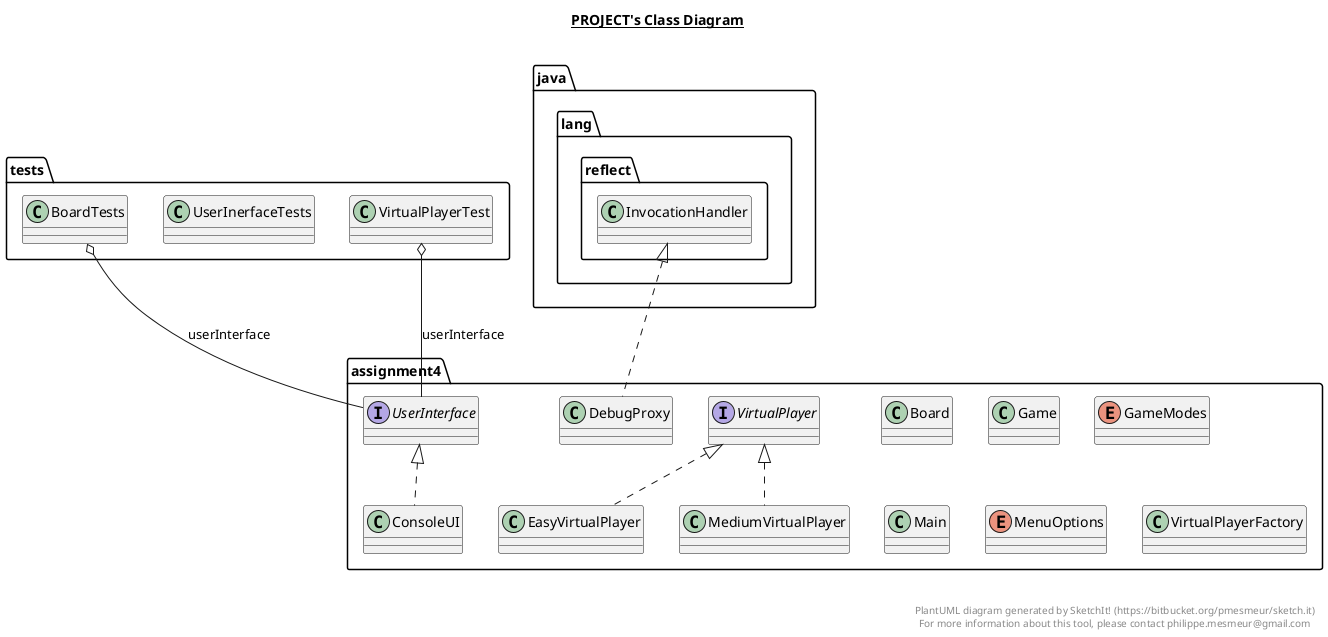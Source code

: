 @startuml

title __PROJECT's Class Diagram__\n

  namespace assignment4 {
    class assignment4.Board {
    }
  }
  

  namespace assignment4 {
    class assignment4.ConsoleUI {
    }
  }
  

  namespace assignment4 {
    class assignment4.DebugProxy {
    }
  }
  

  namespace assignment4 {
    class assignment4.EasyVirtualPlayer {
    }
  }
  

  namespace assignment4 {
    class assignment4.Game {
    }
  }
  

  namespace assignment4 {
    enum GameModes {
    }
  }
  

  namespace assignment4 {
    class assignment4.Main {
    }
  }
  

  namespace assignment4 {
    class assignment4.MediumVirtualPlayer {
    }
  }
  

  namespace assignment4 {
    enum MenuOptions {
    }
  }
  

  namespace assignment4 {
    interface assignment4.UserInterface {
    }
  }
  

  namespace assignment4 {
    interface assignment4.VirtualPlayer {
    }
  }
  

  namespace assignment4 {
    class assignment4.VirtualPlayerFactory {
    }
  }
  

  namespace tests {
    class tests.BoardTests {
    }
  }
  

  namespace tests {
    class tests.UserInerfaceTests {
    }
  }
  

  namespace tests {
    class tests.VirtualPlayerTest {
    }
  }
  

  assignment4.ConsoleUI .up.|> assignment4.UserInterface
  assignment4.DebugProxy .up.|> java.lang.reflect.InvocationHandler
  assignment4.EasyVirtualPlayer .up.|> assignment4.VirtualPlayer
  assignment4.MediumVirtualPlayer .up.|> assignment4.VirtualPlayer
  tests.BoardTests o-- assignment4.UserInterface : userInterface
  tests.VirtualPlayerTest o-- assignment4.UserInterface : userInterface


right footer


PlantUML diagram generated by SketchIt! (https://bitbucket.org/pmesmeur/sketch.it)
For more information about this tool, please contact philippe.mesmeur@gmail.com
endfooter

@enduml
